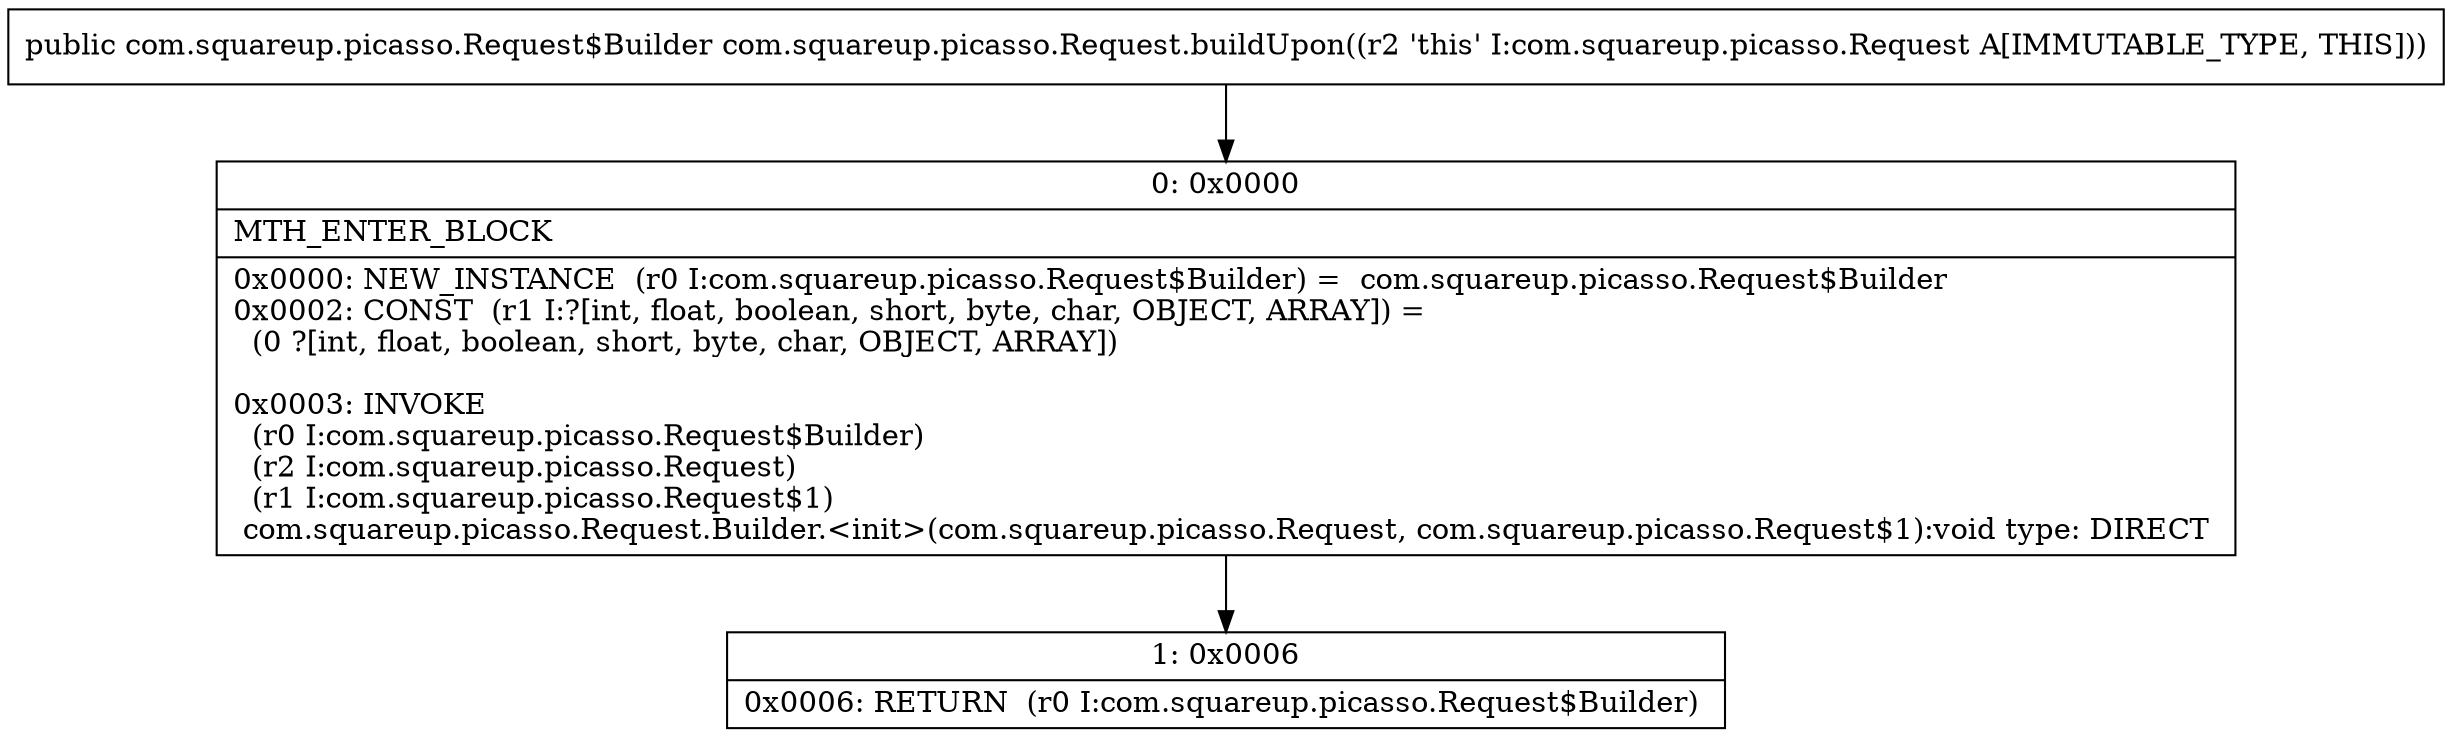 digraph "CFG forcom.squareup.picasso.Request.buildUpon()Lcom\/squareup\/picasso\/Request$Builder;" {
Node_0 [shape=record,label="{0\:\ 0x0000|MTH_ENTER_BLOCK\l|0x0000: NEW_INSTANCE  (r0 I:com.squareup.picasso.Request$Builder) =  com.squareup.picasso.Request$Builder \l0x0002: CONST  (r1 I:?[int, float, boolean, short, byte, char, OBJECT, ARRAY]) = \l  (0 ?[int, float, boolean, short, byte, char, OBJECT, ARRAY])\l \l0x0003: INVOKE  \l  (r0 I:com.squareup.picasso.Request$Builder)\l  (r2 I:com.squareup.picasso.Request)\l  (r1 I:com.squareup.picasso.Request$1)\l com.squareup.picasso.Request.Builder.\<init\>(com.squareup.picasso.Request, com.squareup.picasso.Request$1):void type: DIRECT \l}"];
Node_1 [shape=record,label="{1\:\ 0x0006|0x0006: RETURN  (r0 I:com.squareup.picasso.Request$Builder) \l}"];
MethodNode[shape=record,label="{public com.squareup.picasso.Request$Builder com.squareup.picasso.Request.buildUpon((r2 'this' I:com.squareup.picasso.Request A[IMMUTABLE_TYPE, THIS])) }"];
MethodNode -> Node_0;
Node_0 -> Node_1;
}

